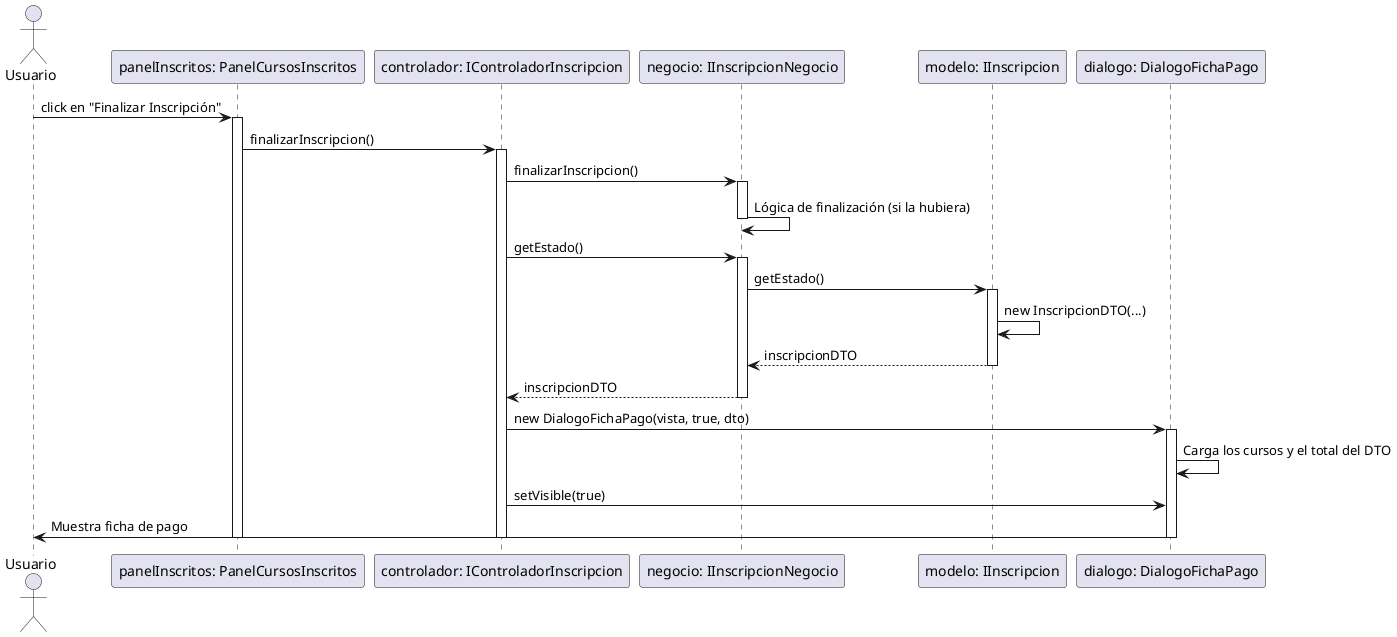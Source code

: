 @startuml
actor Usuario

participant "panelInscritos: PanelCursosInscritos" as PanelInscritos
participant "controlador: IControladorInscripcion" as Controlador
participant "negocio: IInscripcionNegocio" as Negocio
participant "modelo: IInscripcion" as Modelo
participant "dialogo: DialogoFichaPago" as Dialogo

Usuario -> PanelInscritos: click en "Finalizar Inscripción"
activate PanelInscritos

PanelInscritos -> Controlador: finalizarInscripcion()
activate Controlador

Controlador -> Negocio: finalizarInscripcion()
activate Negocio

Negocio -> Negocio: Lógica de finalización (si la hubiera)

deactivate Negocio

Controlador -> Negocio: getEstado()
activate Negocio

Negocio -> Modelo: getEstado()
activate Modelo

Modelo -> Modelo: new InscripcionDTO(...)
Modelo --> Negocio: inscripcionDTO
deactivate Modelo

Negocio --> Controlador: inscripcionDTO
deactivate Negocio

Controlador -> Dialogo: new DialogoFichaPago(vista, true, dto)
activate Dialogo

Dialogo -> Dialogo: Carga los cursos y el total del DTO

Controlador -> Dialogo: setVisible(true)

Dialogo -> Usuario: Muestra ficha de pago
deactivate Dialogo
deactivate Controlador
deactivate PanelInscritos

@enduml
